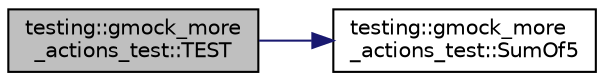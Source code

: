 digraph "testing::gmock_more_actions_test::TEST"
{
 // LATEX_PDF_SIZE
  bgcolor="transparent";
  edge [fontname="Helvetica",fontsize="10",labelfontname="Helvetica",labelfontsize="10"];
  node [fontname="Helvetica",fontsize="10",shape=record];
  rankdir="LR";
  Node1 [label="testing::gmock_more\l_actions_test::TEST",height=0.2,width=0.4,color="black", fillcolor="grey75", style="filled", fontcolor="black",tooltip=" "];
  Node1 -> Node2 [color="midnightblue",fontsize="10",style="solid",fontname="Helvetica"];
  Node2 [label="testing::gmock_more\l_actions_test::SumOf5",height=0.2,width=0.4,color="black",URL="$namespacetesting_1_1gmock__more__actions__test.html#a38e64569bf08e83c6db22c1fb0fe0af6",tooltip=" "];
}
